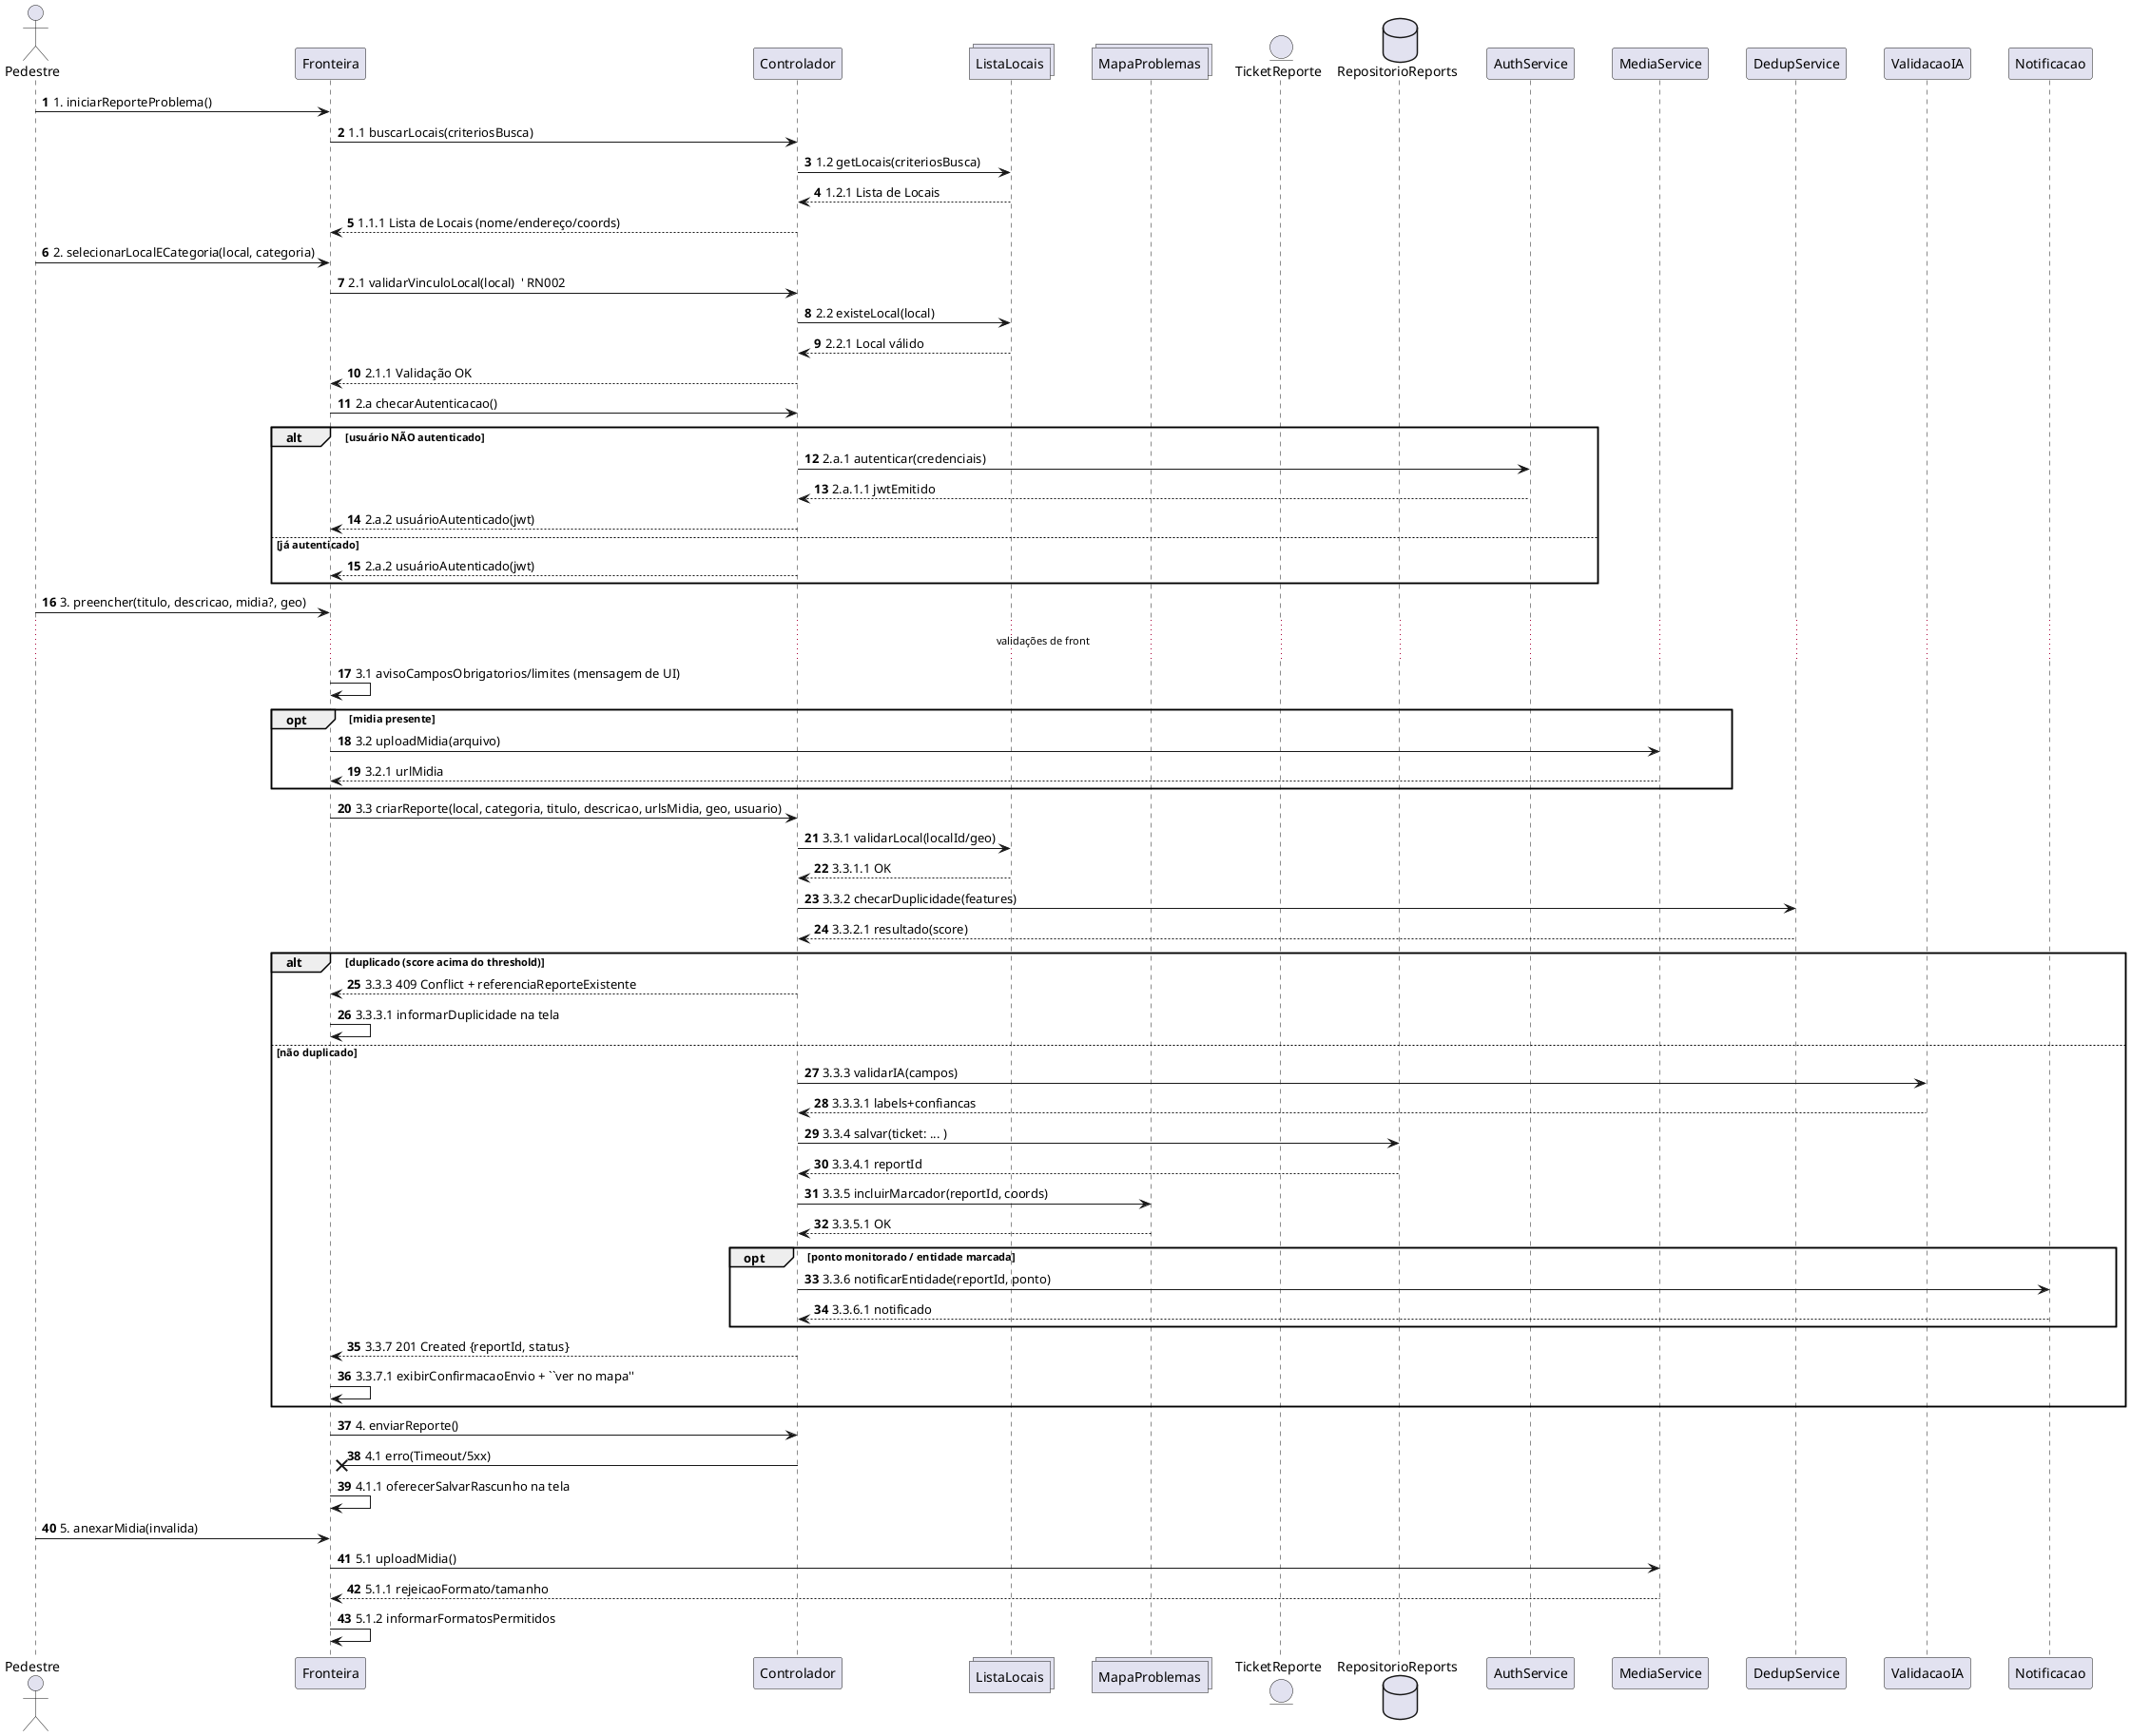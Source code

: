 @startuml
' UC001 – Reportar Problema (ajustado: sem mensagens diretas para ator)
autonumber
skinparam ParticipantPadding 15
skinparam BoxPadding 10
skinparam Shadowing false

actor Pedestre
participant Fronteira
participant Controlador

' Camada de domínio/infra
collections ListaLocais
collections MapaProblemas
entity      TicketReporte
database    RepositorioReports
participant AuthService
participant MediaService
participant DedupService
participant ValidacaoIA
participant Notificacao

' 1) Descoberta/seleção do local (RN002)
Pedestre -> Fronteira : 1. iniciarReporteProblema()
Fronteira -> Controlador : 1.1 buscarLocais(criteriosBusca)
Controlador -> ListaLocais : 1.2 getLocais(criteriosBusca)
ListaLocais --> Controlador : 1.2.1 Lista de Locais
Controlador --> Fronteira : 1.1.1 Lista de Locais (nome/endereço/coords)

' 2) Seleção de local e categoria
Pedestre -> Fronteira : 2. selecionarLocalECategoria(local, categoria)
Fronteira -> Controlador : 2.1 validarVinculoLocal(local)  ' RN002
Controlador -> ListaLocais : 2.2 existeLocal(local)
ListaLocais --> Controlador : 2.2.1 Local válido
Controlador --> Fronteira : 2.1.1 Validação OK

' 2.a) Autenticação quando necessário (UC004) – RN001
Fronteira -> Controlador : 2.a checarAutenticacao()
alt usuário NÃO autenticado
  Controlador -> AuthService : 2.a.1 autenticar(credenciais)
  AuthService --> Controlador : 2.a.1.1 jwtEmitido
  Controlador --> Fronteira : 2.a.2 usuárioAutenticado(jwt)
else já autenticado
  Controlador --> Fronteira : 2.a.2 usuárioAutenticado(jwt)
end

' 3) Preenchimento de dados (RN003, RN006) e mídia opcional (RN005)
Pedestre -> Fronteira : 3. preencher(titulo, descricao, midia?, geo)
... validações de front ...
Fronteira -> Fronteira : 3.1 avisoCamposObrigatorios/limites (mensagem de UI)

' 3.2) Upload de mídia (opcional)
opt midia presente
  Fronteira -> MediaService : 3.2 uploadMidia(arquivo)
  MediaService --> Fronteira : 3.2.1 urlMidia
end

' 3.3) Criação do reporte
Fronteira -> Controlador : 3.3 criarReporte(local, categoria, titulo, descricao, urlsMidia, geo, usuario)

' 3.3.1) Revalida local (RN002)
Controlador -> ListaLocais : 3.3.1 validarLocal(localId/geo)
ListaLocais --> Controlador : 3.3.1.1 OK

' 3.3.2) Duplicidade (RF05)
Controlador -> DedupService : 3.3.2 checarDuplicidade(features)
DedupService --> Controlador : 3.3.2.1 resultado(score)

alt duplicado (score acima do threshold)
  Controlador --> Fronteira : 3.3.3 409 Conflict + referenciaReporteExistente
  Fronteira -> Fronteira : 3.3.3.1 informarDuplicidade na tela
else não duplicado
  ' 3.3.3) Validação/rotulagem por IA (RF06)
  Controlador -> ValidacaoIA : 3.3.3 validarIA(campos)
  ValidacaoIA --> Controlador : 3.3.3.1 labels+confiancas

  ' 3.3.4) Persistência com auditoria (RN004)
  Controlador -> RepositorioReports : 3.3.4 salvar(ticket: ... )
  RepositorioReports --> Controlador : 3.3.4.1 reportId

  ' 3.3.5) Atualizar mapa
  Controlador -> MapaProblemas : 3.3.5 incluirMarcador(reportId, coords)
  MapaProblemas --> Controlador : 3.3.5.1 OK

  ' 3.3.6) Notificação (UC005 – extensão)
  opt ponto monitorado / entidade marcada
    Controlador -> Notificacao : 3.3.6 notificarEntidade(reportId, ponto)
    Notificacao --> Controlador : 3.3.6.1 notificado
  end

  ' 3.3.7) Retorno para a fronteira
  Controlador --> Fronteira : 3.3.7 201 Created {reportId, status}
  Fronteira -> Fronteira : 3.3.7.1 exibirConfirmacaoEnvio + ``ver no mapa''
end

' --- Exceções ---
' Falha de rede/5xx ao criar
Fronteira -> Controlador : 4. enviarReporte()
Controlador -x Fronteira : 4.1 erro(Timeout/5xx)
Fronteira -> Fronteira : 4.1.1 oferecerSalvarRascunho na tela

' Mídia inválida
Pedestre -> Fronteira : 5. anexarMidia(invalida)
Fronteira -> MediaService : 5.1 uploadMidia()
MediaService --> Fronteira : 5.1.1 rejeicaoFormato/tamanho
Fronteira -> Fronteira : 5.1.2 informarFormatosPermitidos
@enduml
